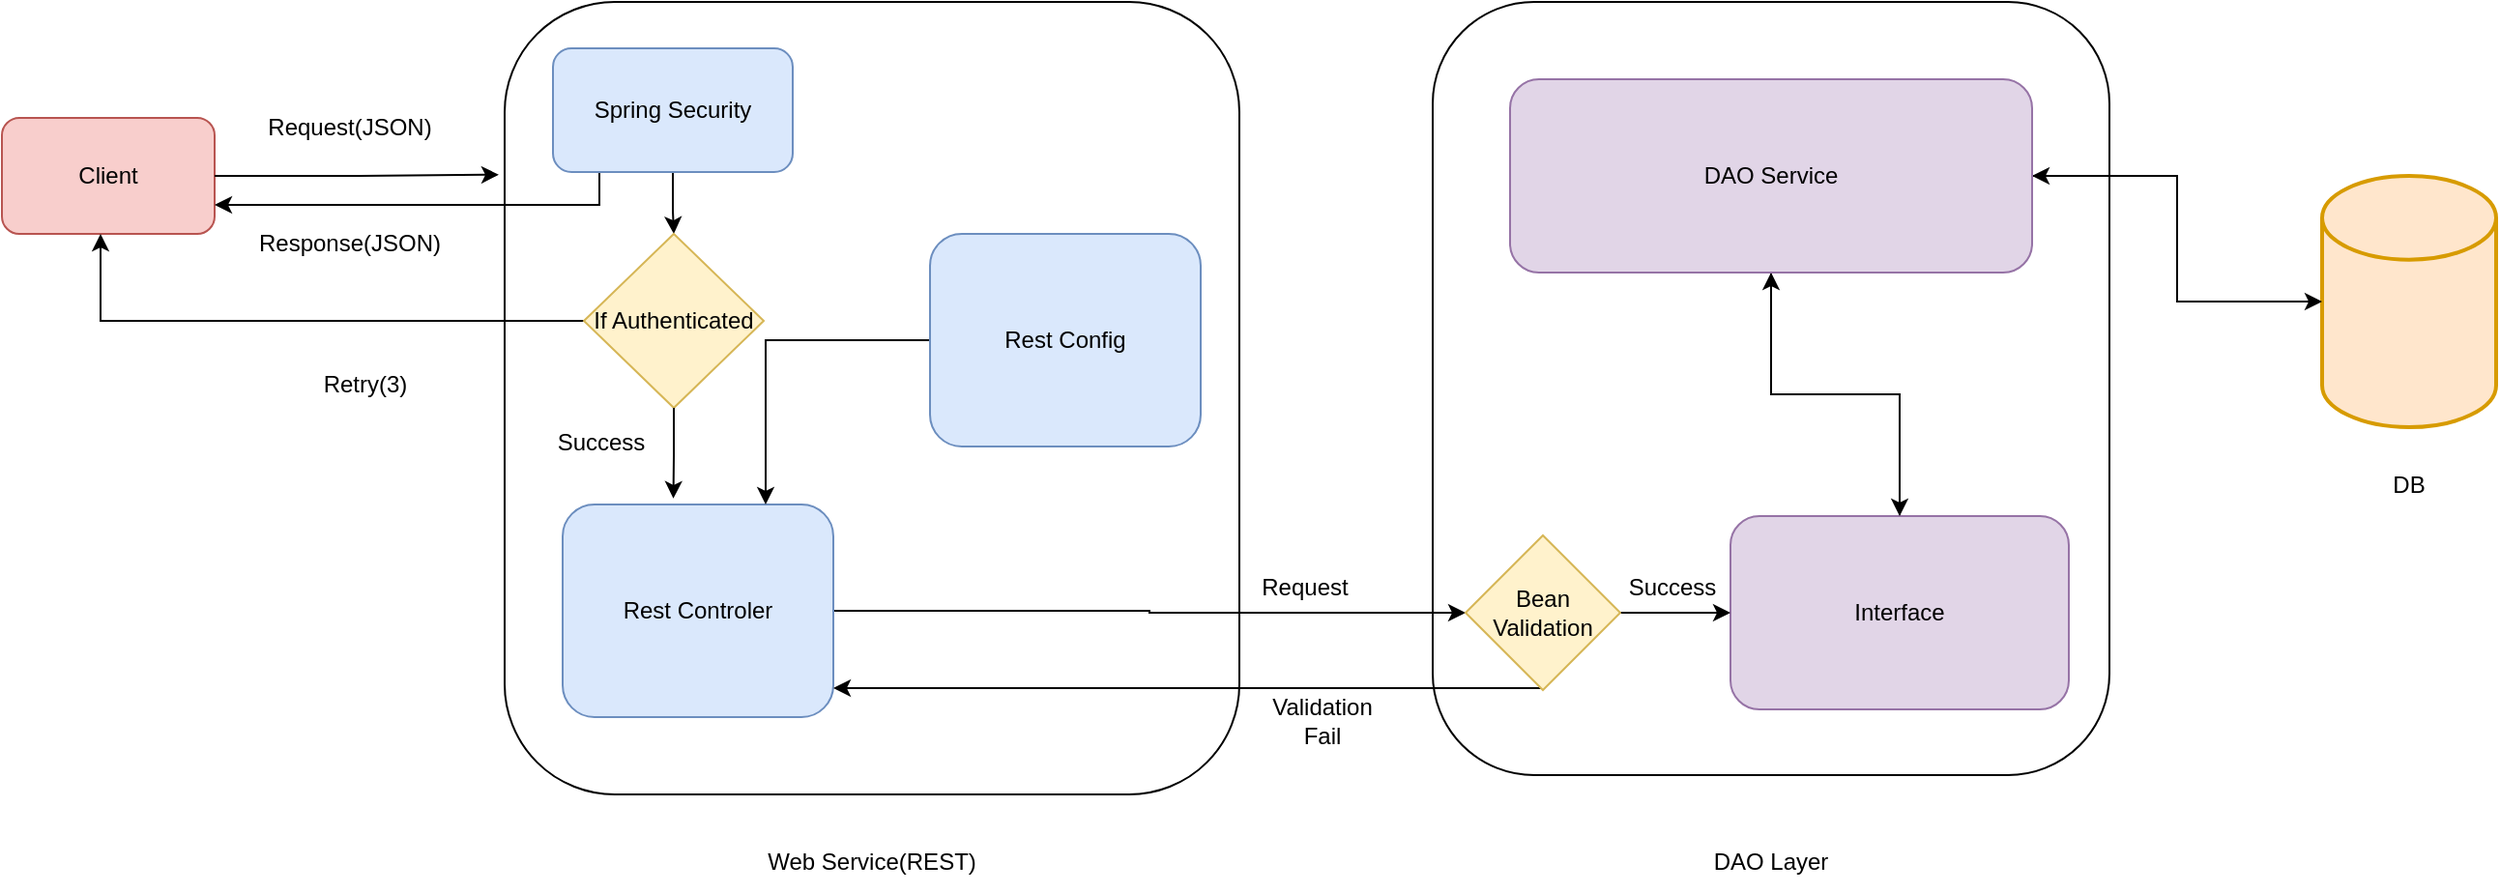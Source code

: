 <mxfile version="24.2.2" type="device">
  <diagram id="C5RBs43oDa-KdzZeNtuy" name="Page-1">
    <mxGraphModel dx="1831" dy="764" grid="0" gridSize="10" guides="0" tooltips="1" connect="1" arrows="1" fold="1" page="0" pageScale="1" pageWidth="827" pageHeight="1169" math="0" shadow="0">
      <root>
        <mxCell id="WIyWlLk6GJQsqaUBKTNV-0" />
        <mxCell id="WIyWlLk6GJQsqaUBKTNV-1" parent="WIyWlLk6GJQsqaUBKTNV-0" />
        <mxCell id="gn2CL7IVbaafzJpI_SOk-0" value="Client" style="rounded=1;whiteSpace=wrap;html=1;fillColor=#f8cecc;strokeColor=#b85450;" parent="WIyWlLk6GJQsqaUBKTNV-1" vertex="1">
          <mxGeometry x="-160" y="140" width="110" height="60" as="geometry" />
        </mxCell>
        <mxCell id="gn2CL7IVbaafzJpI_SOk-1" value="" style="rounded=1;whiteSpace=wrap;html=1;" parent="WIyWlLk6GJQsqaUBKTNV-1" vertex="1">
          <mxGeometry x="100" y="80" width="380" height="410" as="geometry" />
        </mxCell>
        <mxCell id="gn2CL7IVbaafzJpI_SOk-2" value="" style="rounded=1;whiteSpace=wrap;html=1;" parent="WIyWlLk6GJQsqaUBKTNV-1" vertex="1">
          <mxGeometry x="580" y="80" width="350" height="400" as="geometry" />
        </mxCell>
        <mxCell id="C3iSwPdtlimpU0U-Lsk9-10" style="edgeStyle=orthogonalEdgeStyle;rounded=0;orthogonalLoop=1;jettySize=auto;html=1;entryX=0;entryY=0.5;entryDx=0;entryDy=0;" edge="1" parent="WIyWlLk6GJQsqaUBKTNV-1" source="gn2CL7IVbaafzJpI_SOk-3" target="C3iSwPdtlimpU0U-Lsk9-7">
          <mxGeometry relative="1" as="geometry" />
        </mxCell>
        <mxCell id="gn2CL7IVbaafzJpI_SOk-3" value="Rest Controler" style="rounded=1;whiteSpace=wrap;html=1;fillColor=#dae8fc;strokeColor=#6c8ebf;" parent="WIyWlLk6GJQsqaUBKTNV-1" vertex="1">
          <mxGeometry x="130" y="340" width="140" height="110" as="geometry" />
        </mxCell>
        <mxCell id="gn2CL7IVbaafzJpI_SOk-35" style="edgeStyle=orthogonalEdgeStyle;rounded=0;orthogonalLoop=1;jettySize=auto;html=1;entryX=1;entryY=0.75;entryDx=0;entryDy=0;" parent="WIyWlLk6GJQsqaUBKTNV-1" source="gn2CL7IVbaafzJpI_SOk-4" target="gn2CL7IVbaafzJpI_SOk-0" edge="1">
          <mxGeometry relative="1" as="geometry">
            <Array as="points">
              <mxPoint x="149" y="185" />
            </Array>
          </mxGeometry>
        </mxCell>
        <mxCell id="C3iSwPdtlimpU0U-Lsk9-2" style="edgeStyle=orthogonalEdgeStyle;rounded=0;orthogonalLoop=1;jettySize=auto;html=1;" edge="1" parent="WIyWlLk6GJQsqaUBKTNV-1" source="gn2CL7IVbaafzJpI_SOk-4" target="C3iSwPdtlimpU0U-Lsk9-1">
          <mxGeometry relative="1" as="geometry" />
        </mxCell>
        <mxCell id="gn2CL7IVbaafzJpI_SOk-4" value="Spring Security" style="rounded=1;whiteSpace=wrap;html=1;fillColor=#dae8fc;strokeColor=#6c8ebf;" parent="WIyWlLk6GJQsqaUBKTNV-1" vertex="1">
          <mxGeometry x="125" y="104" width="124" height="64" as="geometry" />
        </mxCell>
        <mxCell id="gn2CL7IVbaafzJpI_SOk-14" value="" style="edgeStyle=orthogonalEdgeStyle;rounded=0;orthogonalLoop=1;jettySize=auto;html=1;" parent="WIyWlLk6GJQsqaUBKTNV-1" source="gn2CL7IVbaafzJpI_SOk-5" target="gn2CL7IVbaafzJpI_SOk-13" edge="1">
          <mxGeometry relative="1" as="geometry" />
        </mxCell>
        <mxCell id="gn2CL7IVbaafzJpI_SOk-5" value="Interface" style="rounded=1;whiteSpace=wrap;html=1;fillColor=#e1d5e7;strokeColor=#9673a6;" parent="WIyWlLk6GJQsqaUBKTNV-1" vertex="1">
          <mxGeometry x="734" y="346" width="175" height="100" as="geometry" />
        </mxCell>
        <mxCell id="gn2CL7IVbaafzJpI_SOk-22" style="edgeStyle=orthogonalEdgeStyle;rounded=0;orthogonalLoop=1;jettySize=auto;html=1;entryX=0.75;entryY=0;entryDx=0;entryDy=0;" parent="WIyWlLk6GJQsqaUBKTNV-1" source="gn2CL7IVbaafzJpI_SOk-9" target="gn2CL7IVbaafzJpI_SOk-3" edge="1">
          <mxGeometry relative="1" as="geometry" />
        </mxCell>
        <mxCell id="gn2CL7IVbaafzJpI_SOk-9" value="Rest Config" style="rounded=1;whiteSpace=wrap;html=1;fillColor=#dae8fc;strokeColor=#6c8ebf;" parent="WIyWlLk6GJQsqaUBKTNV-1" vertex="1">
          <mxGeometry x="320" y="200" width="140" height="110" as="geometry" />
        </mxCell>
        <mxCell id="gn2CL7IVbaafzJpI_SOk-18" style="edgeStyle=orthogonalEdgeStyle;rounded=0;orthogonalLoop=1;jettySize=auto;html=1;" parent="WIyWlLk6GJQsqaUBKTNV-1" source="gn2CL7IVbaafzJpI_SOk-12" target="gn2CL7IVbaafzJpI_SOk-13" edge="1">
          <mxGeometry relative="1" as="geometry" />
        </mxCell>
        <mxCell id="gn2CL7IVbaafzJpI_SOk-12" value="" style="strokeWidth=2;html=1;shape=mxgraph.flowchart.database;whiteSpace=wrap;fillColor=#ffe6cc;strokeColor=#d79b00;" parent="WIyWlLk6GJQsqaUBKTNV-1" vertex="1">
          <mxGeometry x="1040" y="170" width="90" height="130" as="geometry" />
        </mxCell>
        <mxCell id="gn2CL7IVbaafzJpI_SOk-17" value="" style="edgeStyle=orthogonalEdgeStyle;rounded=0;orthogonalLoop=1;jettySize=auto;html=1;" parent="WIyWlLk6GJQsqaUBKTNV-1" source="gn2CL7IVbaafzJpI_SOk-13" target="gn2CL7IVbaafzJpI_SOk-12" edge="1">
          <mxGeometry relative="1" as="geometry" />
        </mxCell>
        <mxCell id="gn2CL7IVbaafzJpI_SOk-20" style="edgeStyle=orthogonalEdgeStyle;rounded=0;orthogonalLoop=1;jettySize=auto;html=1;" parent="WIyWlLk6GJQsqaUBKTNV-1" source="gn2CL7IVbaafzJpI_SOk-13" target="gn2CL7IVbaafzJpI_SOk-5" edge="1">
          <mxGeometry relative="1" as="geometry" />
        </mxCell>
        <mxCell id="gn2CL7IVbaafzJpI_SOk-13" value="DAO Service" style="rounded=1;whiteSpace=wrap;html=1;fillColor=#e1d5e7;strokeColor=#9673a6;" parent="WIyWlLk6GJQsqaUBKTNV-1" vertex="1">
          <mxGeometry x="620" y="120" width="270" height="100" as="geometry" />
        </mxCell>
        <mxCell id="gn2CL7IVbaafzJpI_SOk-24" value="DB" style="text;html=1;align=center;verticalAlign=middle;whiteSpace=wrap;rounded=0;" parent="WIyWlLk6GJQsqaUBKTNV-1" vertex="1">
          <mxGeometry x="1055" y="315" width="60" height="30" as="geometry" />
        </mxCell>
        <mxCell id="gn2CL7IVbaafzJpI_SOk-25" value="Web Service(REST)" style="text;html=1;align=center;verticalAlign=middle;whiteSpace=wrap;rounded=0;" parent="WIyWlLk6GJQsqaUBKTNV-1" vertex="1">
          <mxGeometry x="205" y="510" width="170" height="30" as="geometry" />
        </mxCell>
        <mxCell id="gn2CL7IVbaafzJpI_SOk-26" value="DAO Layer" style="text;html=1;align=center;verticalAlign=middle;whiteSpace=wrap;rounded=0;" parent="WIyWlLk6GJQsqaUBKTNV-1" vertex="1">
          <mxGeometry x="680" y="510" width="150" height="30" as="geometry" />
        </mxCell>
        <mxCell id="gn2CL7IVbaafzJpI_SOk-31" style="edgeStyle=orthogonalEdgeStyle;rounded=0;orthogonalLoop=1;jettySize=auto;html=1;entryX=-0.008;entryY=0.218;entryDx=0;entryDy=0;entryPerimeter=0;" parent="WIyWlLk6GJQsqaUBKTNV-1" source="gn2CL7IVbaafzJpI_SOk-0" target="gn2CL7IVbaafzJpI_SOk-1" edge="1">
          <mxGeometry relative="1" as="geometry" />
        </mxCell>
        <mxCell id="gn2CL7IVbaafzJpI_SOk-33" value="Request(JSON)" style="text;html=1;align=center;verticalAlign=middle;whiteSpace=wrap;rounded=0;" parent="WIyWlLk6GJQsqaUBKTNV-1" vertex="1">
          <mxGeometry x="-10" y="130" width="60" height="30" as="geometry" />
        </mxCell>
        <mxCell id="gn2CL7IVbaafzJpI_SOk-36" value="Response(JSON)" style="text;html=1;align=center;verticalAlign=middle;whiteSpace=wrap;rounded=0;" parent="WIyWlLk6GJQsqaUBKTNV-1" vertex="1">
          <mxGeometry x="-10" y="190" width="60" height="30" as="geometry" />
        </mxCell>
        <mxCell id="C3iSwPdtlimpU0U-Lsk9-4" style="edgeStyle=orthogonalEdgeStyle;rounded=0;orthogonalLoop=1;jettySize=auto;html=1;exitX=0;exitY=0.5;exitDx=0;exitDy=0;" edge="1" parent="WIyWlLk6GJQsqaUBKTNV-1" source="C3iSwPdtlimpU0U-Lsk9-1" target="gn2CL7IVbaafzJpI_SOk-0">
          <mxGeometry relative="1" as="geometry">
            <Array as="points">
              <mxPoint x="-109" y="245" />
            </Array>
          </mxGeometry>
        </mxCell>
        <mxCell id="C3iSwPdtlimpU0U-Lsk9-1" value="If Authenticated" style="rhombus;whiteSpace=wrap;html=1;fillColor=#fff2cc;strokeColor=#d6b656;" vertex="1" parent="WIyWlLk6GJQsqaUBKTNV-1">
          <mxGeometry x="141" y="200" width="93" height="90" as="geometry" />
        </mxCell>
        <mxCell id="C3iSwPdtlimpU0U-Lsk9-3" style="edgeStyle=orthogonalEdgeStyle;rounded=0;orthogonalLoop=1;jettySize=auto;html=1;entryX=0.409;entryY=-0.028;entryDx=0;entryDy=0;entryPerimeter=0;" edge="1" parent="WIyWlLk6GJQsqaUBKTNV-1" source="C3iSwPdtlimpU0U-Lsk9-1" target="gn2CL7IVbaafzJpI_SOk-3">
          <mxGeometry relative="1" as="geometry" />
        </mxCell>
        <mxCell id="C3iSwPdtlimpU0U-Lsk9-5" value="Retry(3)" style="text;html=1;align=center;verticalAlign=middle;whiteSpace=wrap;rounded=0;" vertex="1" parent="WIyWlLk6GJQsqaUBKTNV-1">
          <mxGeometry x="-2" y="263" width="60" height="30" as="geometry" />
        </mxCell>
        <mxCell id="C3iSwPdtlimpU0U-Lsk9-6" value="Success" style="text;html=1;align=center;verticalAlign=middle;whiteSpace=wrap;rounded=0;" vertex="1" parent="WIyWlLk6GJQsqaUBKTNV-1">
          <mxGeometry x="120" y="293" width="60" height="30" as="geometry" />
        </mxCell>
        <mxCell id="C3iSwPdtlimpU0U-Lsk9-9" value="" style="edgeStyle=orthogonalEdgeStyle;rounded=0;orthogonalLoop=1;jettySize=auto;html=1;" edge="1" parent="WIyWlLk6GJQsqaUBKTNV-1" source="C3iSwPdtlimpU0U-Lsk9-7" target="gn2CL7IVbaafzJpI_SOk-5">
          <mxGeometry relative="1" as="geometry" />
        </mxCell>
        <mxCell id="C3iSwPdtlimpU0U-Lsk9-12" style="edgeStyle=orthogonalEdgeStyle;rounded=0;orthogonalLoop=1;jettySize=auto;html=1;" edge="1" parent="WIyWlLk6GJQsqaUBKTNV-1" source="C3iSwPdtlimpU0U-Lsk9-7">
          <mxGeometry relative="1" as="geometry">
            <mxPoint x="270" y="435" as="targetPoint" />
            <Array as="points">
              <mxPoint x="270" y="435" />
            </Array>
          </mxGeometry>
        </mxCell>
        <mxCell id="C3iSwPdtlimpU0U-Lsk9-7" value="Bean Validation" style="rhombus;whiteSpace=wrap;html=1;fillColor=#fff2cc;strokeColor=#d6b656;" vertex="1" parent="WIyWlLk6GJQsqaUBKTNV-1">
          <mxGeometry x="597" y="356" width="80" height="80" as="geometry" />
        </mxCell>
        <mxCell id="C3iSwPdtlimpU0U-Lsk9-14" value="Request" style="text;html=1;align=center;verticalAlign=middle;whiteSpace=wrap;rounded=0;" vertex="1" parent="WIyWlLk6GJQsqaUBKTNV-1">
          <mxGeometry x="484" y="368" width="60" height="30" as="geometry" />
        </mxCell>
        <mxCell id="C3iSwPdtlimpU0U-Lsk9-15" value="Validation Fail" style="text;html=1;align=center;verticalAlign=middle;whiteSpace=wrap;rounded=0;" vertex="1" parent="WIyWlLk6GJQsqaUBKTNV-1">
          <mxGeometry x="493" y="437" width="60" height="30" as="geometry" />
        </mxCell>
        <mxCell id="C3iSwPdtlimpU0U-Lsk9-16" value="Success" style="text;html=1;align=center;verticalAlign=middle;whiteSpace=wrap;rounded=0;" vertex="1" parent="WIyWlLk6GJQsqaUBKTNV-1">
          <mxGeometry x="674" y="368" width="60" height="30" as="geometry" />
        </mxCell>
      </root>
    </mxGraphModel>
  </diagram>
</mxfile>
